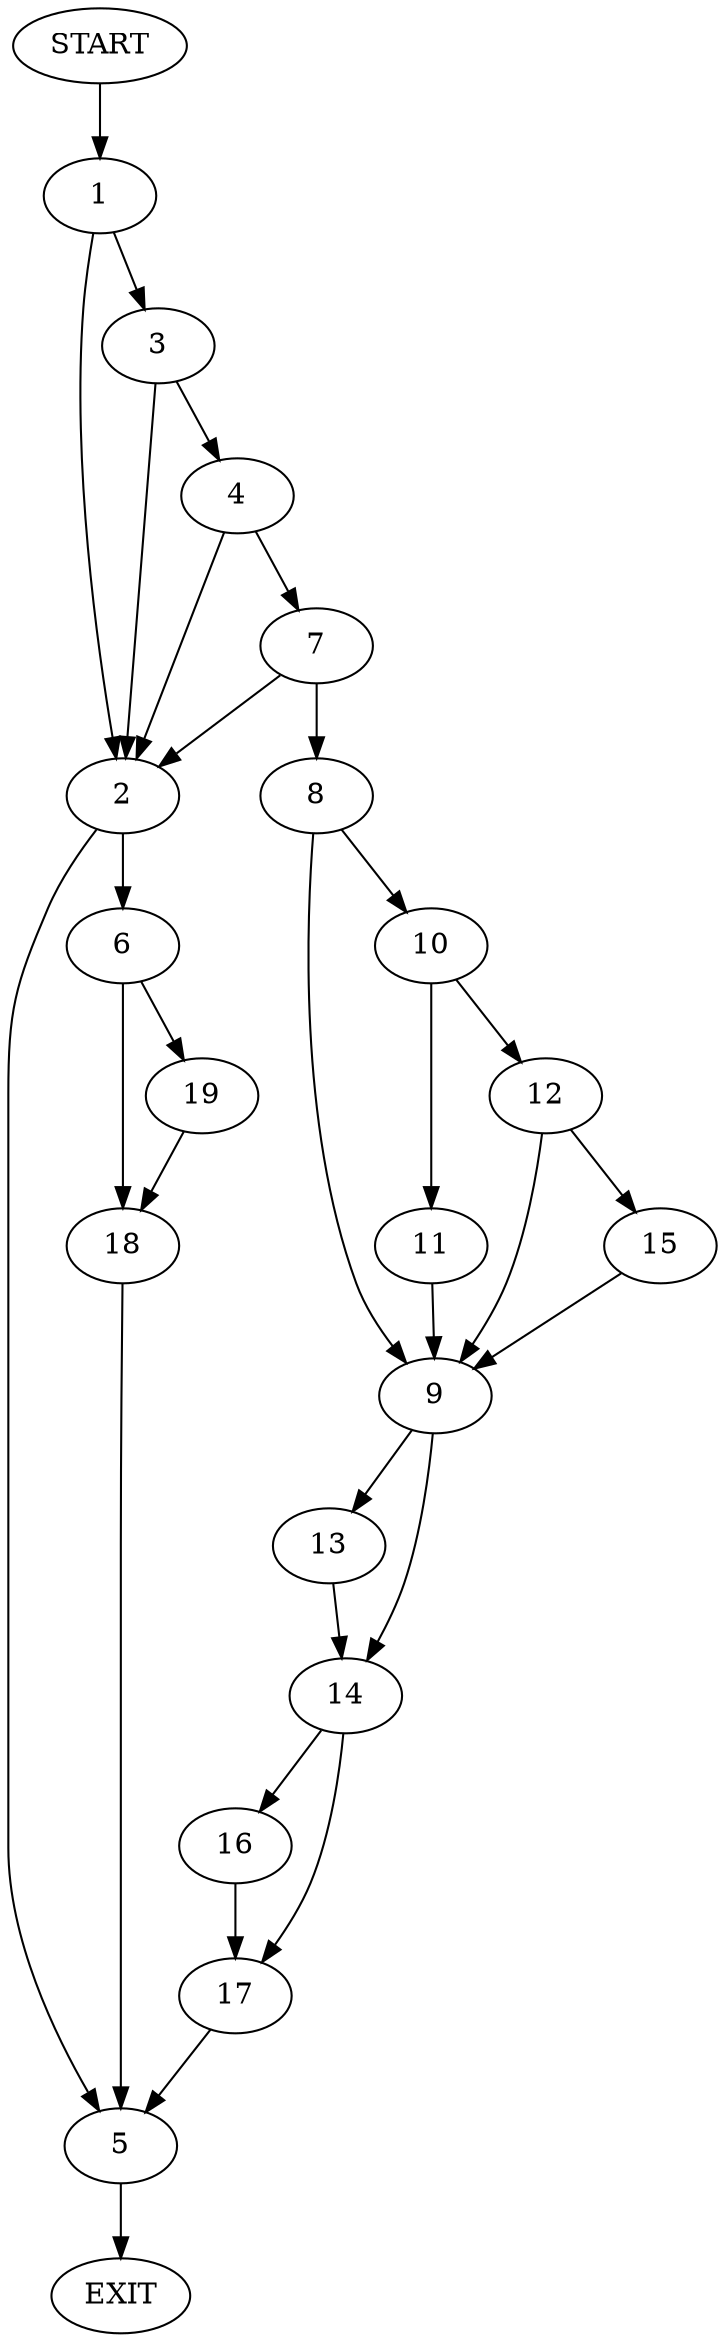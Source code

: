 digraph {
0 [label="START"]
20 [label="EXIT"]
0 -> 1
1 -> 2
1 -> 3
3 -> 2
3 -> 4
2 -> 5
2 -> 6
4 -> 2
4 -> 7
7 -> 8
7 -> 2
8 -> 9
8 -> 10
10 -> 11
10 -> 12
9 -> 13
9 -> 14
11 -> 9
12 -> 9
12 -> 15
15 -> 9
14 -> 16
14 -> 17
13 -> 14
17 -> 5
16 -> 17
5 -> 20
6 -> 18
6 -> 19
19 -> 18
18 -> 5
}
